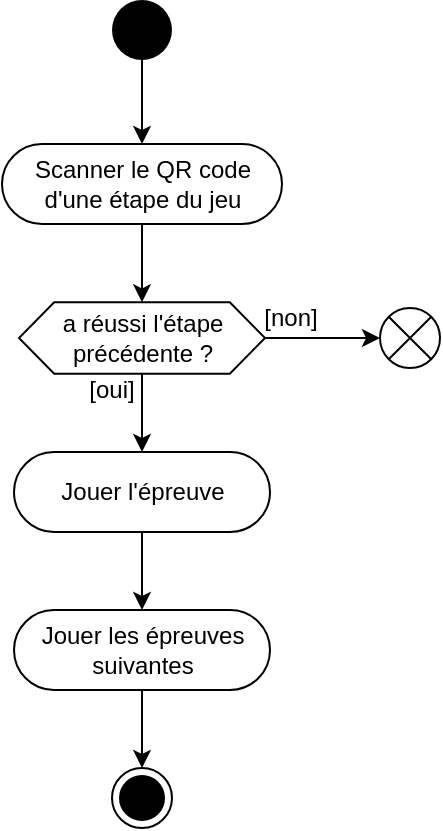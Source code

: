 <mxfile version="14.4.3" type="device"><diagram id="o4kMr_ioOngSfoxGmONr" name="Page-1"><mxGraphModel dx="865" dy="499" grid="0" gridSize="10" guides="1" tooltips="1" connect="1" arrows="1" fold="1" page="1" pageScale="1" pageWidth="100000" pageHeight="1600" math="0" shadow="0"><root><mxCell id="0"/><mxCell id="1" parent="0"/><mxCell id="nivCKlVWcFkE4MQWBF83-6" style="edgeStyle=orthogonalEdgeStyle;rounded=0;orthogonalLoop=1;jettySize=auto;html=1;" parent="1" source="nivCKlVWcFkE4MQWBF83-2" target="4GWJsEMoin9KS9W9R4AB-1" edge="1"><mxGeometry relative="1" as="geometry"><mxPoint x="343" y="211.0" as="targetPoint"/></mxGeometry></mxCell><mxCell id="nivCKlVWcFkE4MQWBF83-2" value="Scanner le QR code&lt;br&gt;d'une étape du jeu" style="html=1;align=center;verticalAlign=middle;rounded=1;absoluteArcSize=1;arcSize=65;dashed=0;" parent="1" vertex="1"><mxGeometry x="273" y="129" width="140" height="40" as="geometry"/></mxCell><mxCell id="nivCKlVWcFkE4MQWBF83-4" style="edgeStyle=orthogonalEdgeStyle;rounded=0;orthogonalLoop=1;jettySize=auto;html=1;" parent="1" source="nivCKlVWcFkE4MQWBF83-3" target="nivCKlVWcFkE4MQWBF83-2" edge="1"><mxGeometry relative="1" as="geometry"/></mxCell><mxCell id="nivCKlVWcFkE4MQWBF83-3" value="" style="ellipse;fillColor=#000000;strokeColor=none;" parent="1" vertex="1"><mxGeometry x="328" y="57" width="30" height="30" as="geometry"/></mxCell><mxCell id="nivCKlVWcFkE4MQWBF83-8" style="edgeStyle=orthogonalEdgeStyle;rounded=0;orthogonalLoop=1;jettySize=auto;html=1;" parent="1" source="4GWJsEMoin9KS9W9R4AB-1" target="nivCKlVWcFkE4MQWBF83-23" edge="1"><mxGeometry relative="1" as="geometry"><mxPoint x="343" y="344" as="targetPoint"/><mxPoint x="343" y="241" as="sourcePoint"/><Array as="points"/></mxGeometry></mxCell><mxCell id="nivCKlVWcFkE4MQWBF83-9" value="[oui]" style="text;html=1;strokeColor=none;fillColor=none;align=center;verticalAlign=middle;whiteSpace=wrap;rounded=0;" parent="1" vertex="1"><mxGeometry x="311" y="243.88" width="34" height="17" as="geometry"/></mxCell><mxCell id="nivCKlVWcFkE4MQWBF83-11" style="edgeStyle=orthogonalEdgeStyle;rounded=0;orthogonalLoop=1;jettySize=auto;html=1;" parent="1" source="4GWJsEMoin9KS9W9R4AB-1" target="CQJsr8ngeu-FdZGwfwt8-5" edge="1"><mxGeometry relative="1" as="geometry"><mxPoint x="449" y="226" as="targetPoint"/><mxPoint x="358" y="226.0" as="sourcePoint"/></mxGeometry></mxCell><mxCell id="nivCKlVWcFkE4MQWBF83-19" value="[non]" style="text;html=1;strokeColor=none;fillColor=none;align=center;verticalAlign=middle;whiteSpace=wrap;rounded=0;" parent="1" vertex="1"><mxGeometry x="399" y="206" width="37" height="19" as="geometry"/></mxCell><mxCell id="nivCKlVWcFkE4MQWBF83-27" style="edgeStyle=orthogonalEdgeStyle;rounded=0;orthogonalLoop=1;jettySize=auto;html=1;" parent="1" source="nivCKlVWcFkE4MQWBF83-23" target="nivCKlVWcFkE4MQWBF83-25" edge="1"><mxGeometry relative="1" as="geometry"/></mxCell><mxCell id="nivCKlVWcFkE4MQWBF83-23" value="Jouer l'épreuve" style="html=1;align=center;verticalAlign=middle;rounded=1;absoluteArcSize=1;arcSize=91;dashed=0;" parent="1" vertex="1"><mxGeometry x="279" y="283" width="128" height="40" as="geometry"/></mxCell><mxCell id="nivCKlVWcFkE4MQWBF83-28" style="edgeStyle=orthogonalEdgeStyle;rounded=0;orthogonalLoop=1;jettySize=auto;html=1;" parent="1" source="nivCKlVWcFkE4MQWBF83-25" target="nivCKlVWcFkE4MQWBF83-29" edge="1"><mxGeometry relative="1" as="geometry"><mxPoint x="343" y="441" as="targetPoint"/></mxGeometry></mxCell><mxCell id="nivCKlVWcFkE4MQWBF83-25" value="Jouer les épreuves&lt;br&gt;suivantes" style="html=1;align=center;verticalAlign=middle;rounded=1;absoluteArcSize=1;arcSize=91;dashed=0;" parent="1" vertex="1"><mxGeometry x="279" y="362" width="128" height="40" as="geometry"/></mxCell><mxCell id="nivCKlVWcFkE4MQWBF83-29" value="" style="ellipse;html=1;shape=endState;fillColor=#000000;strokeColor=#000000;align=center;" parent="1" vertex="1"><mxGeometry x="328" y="441" width="30" height="30" as="geometry"/></mxCell><mxCell id="CQJsr8ngeu-FdZGwfwt8-5" value="" style="shape=sumEllipse;perimeter=ellipsePerimeter;whiteSpace=wrap;html=1;backgroundOutline=1;" parent="1" vertex="1"><mxGeometry x="462" y="211" width="30" height="30" as="geometry"/></mxCell><mxCell id="4GWJsEMoin9KS9W9R4AB-1" value="a réussi l'étape précédente ?" style="shape=hexagon;html=1;whiteSpace=wrap;perimeter=hexagonPerimeter;rounded=0;size=0.143;" vertex="1" parent="1"><mxGeometry x="281.5" y="208.13" width="123" height="35.75" as="geometry"/></mxCell></root></mxGraphModel></diagram></mxfile>